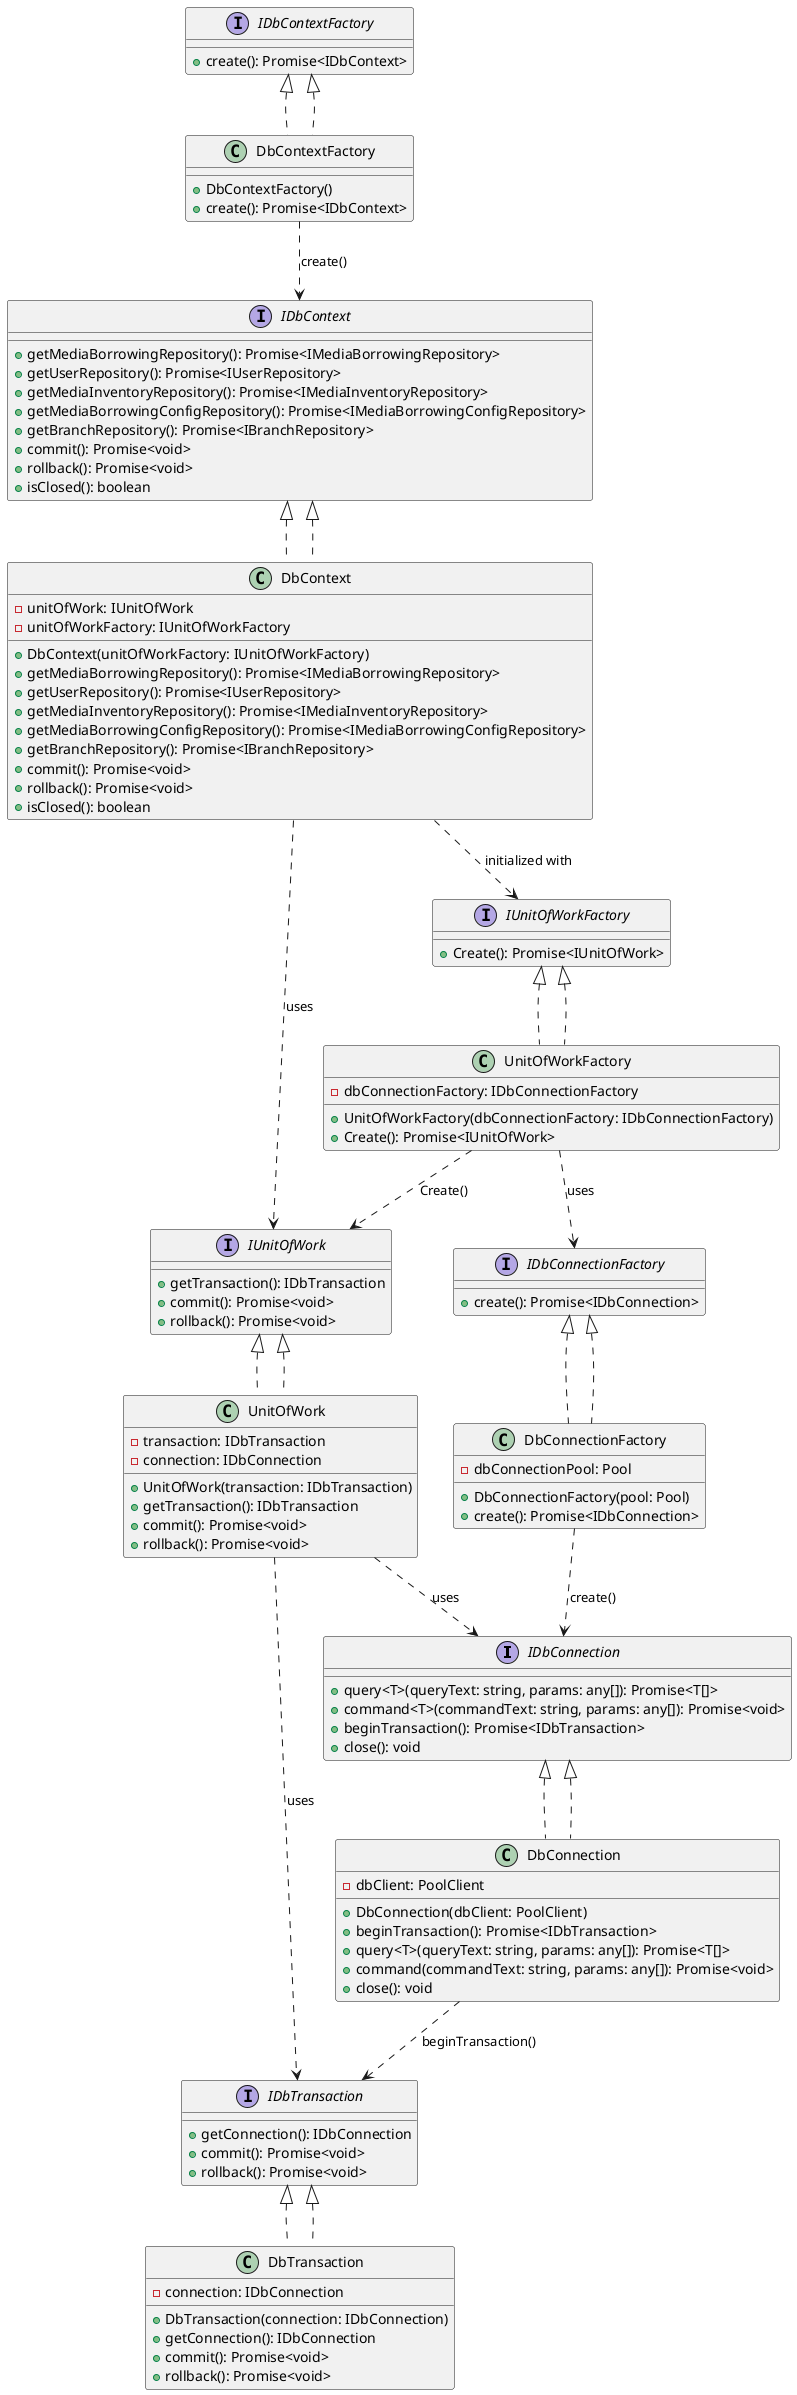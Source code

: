 @startuml

interface IDbConnection {
    +query<T>(queryText: string, params: any[]): Promise<T[]>
    +command<T>(commandText: string, params: any[]): Promise<void>
    +beginTransaction(): Promise<IDbTransaction>
    +close(): void
}

interface IDbConnectionFactory {
    +create(): Promise<IDbConnection>
}

class DbConnection implements IDbConnection {
    -dbClient: PoolClient
    +DbConnection(dbClient: PoolClient)
    +beginTransaction(): Promise<IDbTransaction>
    +query<T>(queryText: string, params: any[]): Promise<T[]>
    +command(commandText: string, params: any[]): Promise<void>
    +close(): void
}

class DbConnectionFactory implements IDbConnectionFactory {
    -dbConnectionPool: Pool
    +DbConnectionFactory(pool: Pool)
    +create(): Promise<IDbConnection>
}

interface IDbTransaction {
    +getConnection(): IDbConnection
    +commit(): Promise<void>
    +rollback(): Promise<void>
}

class DbTransaction implements IDbTransaction {
    -connection: IDbConnection
    +DbTransaction(connection: IDbConnection)
    +getConnection(): IDbConnection
    +commit(): Promise<void>
    +rollback(): Promise<void>
}

interface IUnitOfWork {
    +getTransaction(): IDbTransaction
    +commit(): Promise<void>
    +rollback(): Promise<void>
}

interface IUnitOfWorkFactory {
    +Create(): Promise<IUnitOfWork>
}

class UnitOfWorkFactory implements IUnitOfWorkFactory {
    -dbConnectionFactory: IDbConnectionFactory
    +UnitOfWorkFactory(dbConnectionFactory: IDbConnectionFactory)
    +Create(): Promise<IUnitOfWork>
}

class UnitOfWork implements IUnitOfWork {
    -transaction: IDbTransaction
    -connection: IDbConnection
    +UnitOfWork(transaction: IDbTransaction)
    +getTransaction(): IDbTransaction
    +commit(): Promise<void>
    +rollback(): Promise<void>
}

interface IDbContext {
    +getMediaBorrowingRepository(): Promise<IMediaBorrowingRepository>
    +getUserRepository(): Promise<IUserRepository>
    +getMediaInventoryRepository(): Promise<IMediaInventoryRepository>
    +getMediaBorrowingConfigRepository(): Promise<IMediaBorrowingConfigRepository>
    +getBranchRepository(): Promise<IBranchRepository>
    +commit(): Promise<void>
    +rollback(): Promise<void>
    +isClosed(): boolean
}

class DbContext implements IDbContext {
    -unitOfWork: IUnitOfWork
    -unitOfWorkFactory: IUnitOfWorkFactory
    +DbContext(unitOfWorkFactory: IUnitOfWorkFactory)
    +getMediaBorrowingRepository(): Promise<IMediaBorrowingRepository>
    +getUserRepository(): Promise<IUserRepository>
    +getMediaInventoryRepository(): Promise<IMediaInventoryRepository>
    +getMediaBorrowingConfigRepository(): Promise<IMediaBorrowingConfigRepository>
    +getBranchRepository(): Promise<IBranchRepository>
    +commit(): Promise<void>
    +rollback(): Promise<void>
    +isClosed(): boolean
}

interface IDbContextFactory {
    +create(): Promise<IDbContext>
}

class DbContextFactory implements IDbContextFactory {
    +DbContextFactory()
    +create(): Promise<IDbContext>
}

IDbConnection <|.. DbConnection
IDbConnectionFactory <|.. DbConnectionFactory
IDbTransaction <|.. DbTransaction
IUnitOfWorkFactory <|.. UnitOfWorkFactory
IUnitOfWork <|.. UnitOfWork
IDbContext <|.. DbContext
IDbContextFactory <|.. DbContextFactory

DbConnectionFactory ..> IDbConnection : create()
UnitOfWorkFactory ..> IUnitOfWork : Create()
UnitOfWorkFactory ..> IDbConnectionFactory : uses

UnitOfWork ..> IDbTransaction : uses
UnitOfWork ..> IDbConnection : uses

DbConnection ..> IDbTransaction : beginTransaction()

DbContextFactory ..> IDbContext : create()

DbContext ..> IUnitOfWork : uses
DbContext ..> IUnitOfWorkFactory : initialized with

@enduml
